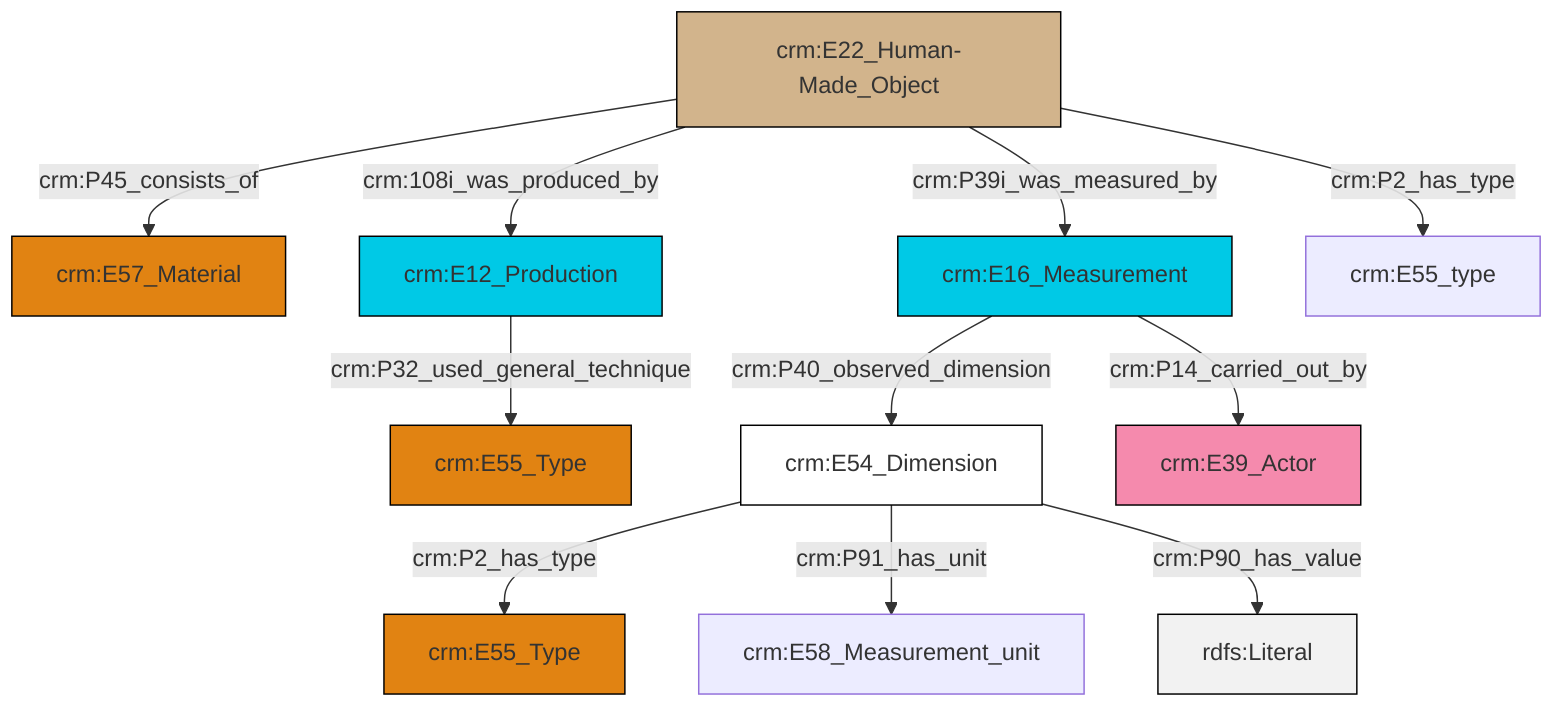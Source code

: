 graph TD
classDef Literal fill:#f2f2f2,stroke:#000000;
classDef CRM_Entity fill:#FFFFFF,stroke:#000000;
classDef Temporal_Entity fill:#00C9E6, stroke:#000000;
classDef Type fill:#E18312, stroke:#000000;
classDef Time-Span fill:#2C9C91, stroke:#000000;
classDef Appellation fill:#FFEB7F, stroke:#000000;
classDef Place fill:#008836, stroke:#000000;
classDef Persistent_Item fill:#B266B2, stroke:#000000;
classDef Conceptual_Object fill:#FFD700, stroke:#000000;
classDef Physical_Thing fill:#D2B48C, stroke:#000000;
classDef Actor fill:#f58aad, stroke:#000000;
classDef PC_Classes fill:#4ce600, stroke:#000000;
classDef Multi fill:#cccccc,stroke:#000000;

2["crm:E22_Human-Made_Object"]:::Physical_Thing -->|crm:P45_consists_of| 3["crm:E57_Material"]:::Type
4["crm:E54_Dimension"]:::CRM_Entity -->|crm:P2_has_type| 6["crm:E55_Type"]:::Type
2["crm:E22_Human-Made_Object"]:::Physical_Thing -->|crm:108i_was_produced_by| 11["crm:E12_Production"]:::Temporal_Entity
11["crm:E12_Production"]:::Temporal_Entity -->|crm:P32_used_general_technique| 0["crm:E55_Type"]:::Type
2["crm:E22_Human-Made_Object"]:::Physical_Thing -->|crm:P39i_was_measured_by| 14["crm:E16_Measurement"]:::Temporal_Entity
4["crm:E54_Dimension"]:::CRM_Entity -->|crm:P91_has_unit| 9["crm:E58_Measurement_unit"]:::Default
2["crm:E22_Human-Made_Object"]:::Physical_Thing -->|crm:P2_has_type| 15["crm:E55_type"]:::Default
14["crm:E16_Measurement"]:::Temporal_Entity -->|crm:P14_carried_out_by| 7["crm:E39_Actor"]:::Actor
4["crm:E54_Dimension"]:::CRM_Entity -->|crm:P90_has_value| 17[rdfs:Literal]:::Literal
14["crm:E16_Measurement"]:::Temporal_Entity -->|crm:P40_observed_dimension| 4["crm:E54_Dimension"]:::CRM_Entity